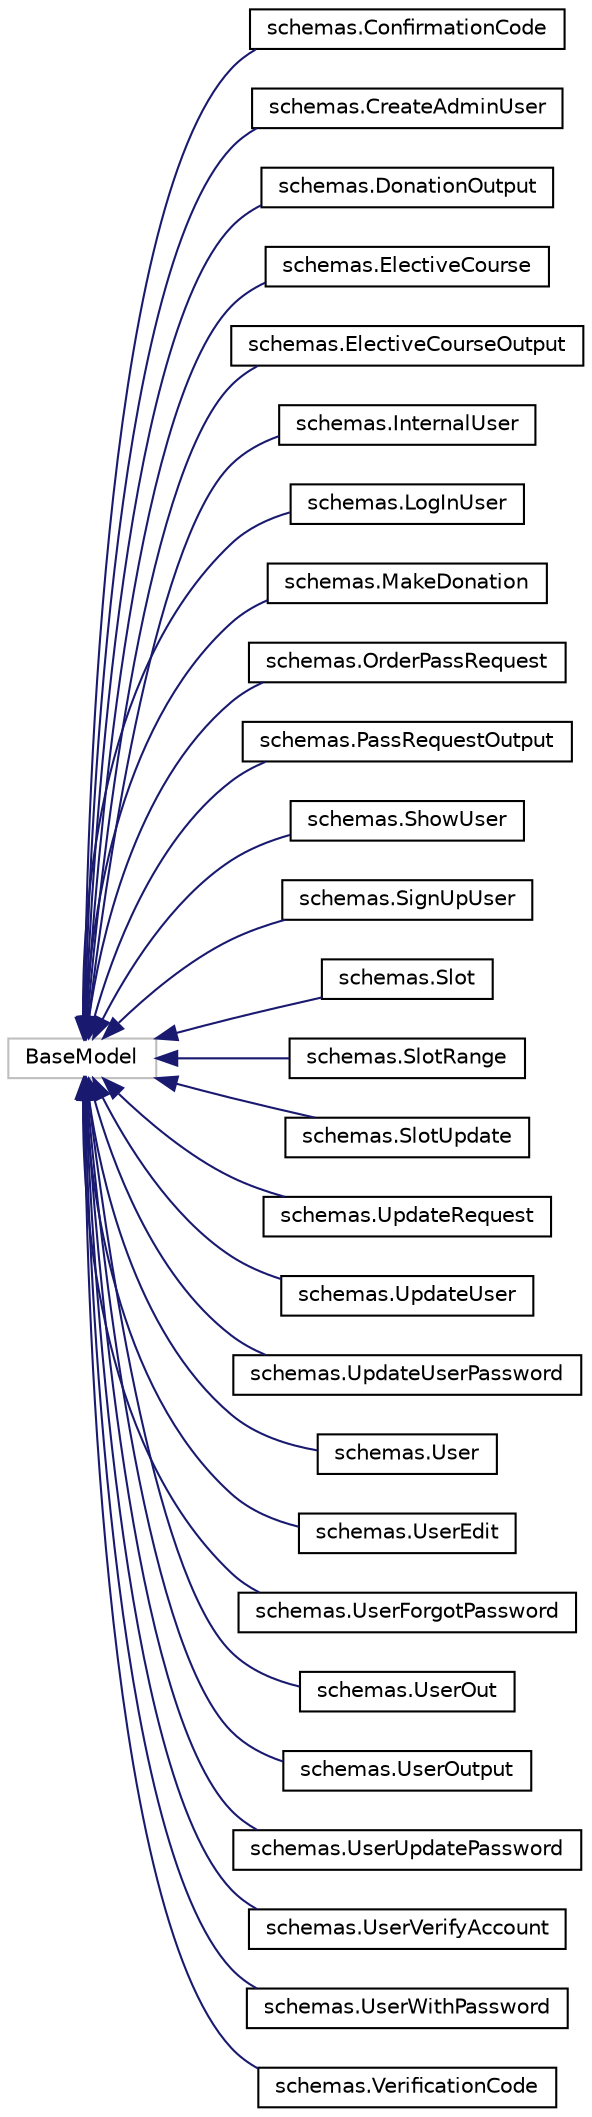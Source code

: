 digraph "Graphical Class Hierarchy"
{
 // LATEX_PDF_SIZE
  edge [fontname="Helvetica",fontsize="10",labelfontname="Helvetica",labelfontsize="10"];
  node [fontname="Helvetica",fontsize="10",shape=record];
  rankdir="LR";
  Node12 [label="BaseModel",height=0.2,width=0.4,color="grey75", fillcolor="white", style="filled",tooltip=" "];
  Node12 -> Node0 [dir="back",color="midnightblue",fontsize="10",style="solid",fontname="Helvetica"];
  Node0 [label="schemas.ConfirmationCode",height=0.2,width=0.4,color="black", fillcolor="white", style="filled",URL="$classschemas_1_1ConfirmationCode.html",tooltip=" "];
  Node12 -> Node14 [dir="back",color="midnightblue",fontsize="10",style="solid",fontname="Helvetica"];
  Node14 [label="schemas.CreateAdminUser",height=0.2,width=0.4,color="black", fillcolor="white", style="filled",URL="$classschemas_1_1CreateAdminUser.html",tooltip=" "];
  Node12 -> Node15 [dir="back",color="midnightblue",fontsize="10",style="solid",fontname="Helvetica"];
  Node15 [label="schemas.DonationOutput",height=0.2,width=0.4,color="black", fillcolor="white", style="filled",URL="$classschemas_1_1DonationOutput.html",tooltip=" "];
  Node12 -> Node16 [dir="back",color="midnightblue",fontsize="10",style="solid",fontname="Helvetica"];
  Node16 [label="schemas.ElectiveCourse",height=0.2,width=0.4,color="black", fillcolor="white", style="filled",URL="$classschemas_1_1ElectiveCourse.html",tooltip=" "];
  Node12 -> Node17 [dir="back",color="midnightblue",fontsize="10",style="solid",fontname="Helvetica"];
  Node17 [label="schemas.ElectiveCourseOutput",height=0.2,width=0.4,color="black", fillcolor="white", style="filled",URL="$classschemas_1_1ElectiveCourseOutput.html",tooltip=" "];
  Node12 -> Node18 [dir="back",color="midnightblue",fontsize="10",style="solid",fontname="Helvetica"];
  Node18 [label="schemas.InternalUser",height=0.2,width=0.4,color="black", fillcolor="white", style="filled",URL="$classschemas_1_1InternalUser.html",tooltip="USER SCHEMAS."];
  Node12 -> Node19 [dir="back",color="midnightblue",fontsize="10",style="solid",fontname="Helvetica"];
  Node19 [label="schemas.LogInUser",height=0.2,width=0.4,color="black", fillcolor="white", style="filled",URL="$classschemas_1_1LogInUser.html",tooltip=" "];
  Node12 -> Node20 [dir="back",color="midnightblue",fontsize="10",style="solid",fontname="Helvetica"];
  Node20 [label="schemas.MakeDonation",height=0.2,width=0.4,color="black", fillcolor="white", style="filled",URL="$classschemas_1_1MakeDonation.html",tooltip=" "];
  Node12 -> Node21 [dir="back",color="midnightblue",fontsize="10",style="solid",fontname="Helvetica"];
  Node21 [label="schemas.OrderPassRequest",height=0.2,width=0.4,color="black", fillcolor="white", style="filled",URL="$classschemas_1_1OrderPassRequest.html",tooltip=" "];
  Node12 -> Node22 [dir="back",color="midnightblue",fontsize="10",style="solid",fontname="Helvetica"];
  Node22 [label="schemas.PassRequestOutput",height=0.2,width=0.4,color="black", fillcolor="white", style="filled",URL="$classschemas_1_1PassRequestOutput.html",tooltip=" "];
  Node12 -> Node23 [dir="back",color="midnightblue",fontsize="10",style="solid",fontname="Helvetica"];
  Node23 [label="schemas.ShowUser",height=0.2,width=0.4,color="black", fillcolor="white", style="filled",URL="$classschemas_1_1ShowUser.html",tooltip=" "];
  Node12 -> Node24 [dir="back",color="midnightblue",fontsize="10",style="solid",fontname="Helvetica"];
  Node24 [label="schemas.SignUpUser",height=0.2,width=0.4,color="black", fillcolor="white", style="filled",URL="$classschemas_1_1SignUpUser.html",tooltip=" "];
  Node12 -> Node25 [dir="back",color="midnightblue",fontsize="10",style="solid",fontname="Helvetica"];
  Node25 [label="schemas.Slot",height=0.2,width=0.4,color="black", fillcolor="white", style="filled",URL="$classschemas_1_1Slot.html",tooltip=" "];
  Node12 -> Node26 [dir="back",color="midnightblue",fontsize="10",style="solid",fontname="Helvetica"];
  Node26 [label="schemas.SlotRange",height=0.2,width=0.4,color="black", fillcolor="white", style="filled",URL="$classschemas_1_1SlotRange.html",tooltip=" "];
  Node12 -> Node27 [dir="back",color="midnightblue",fontsize="10",style="solid",fontname="Helvetica"];
  Node27 [label="schemas.SlotUpdate",height=0.2,width=0.4,color="black", fillcolor="white", style="filled",URL="$classschemas_1_1SlotUpdate.html",tooltip=" "];
  Node12 -> Node28 [dir="back",color="midnightblue",fontsize="10",style="solid",fontname="Helvetica"];
  Node28 [label="schemas.UpdateRequest",height=0.2,width=0.4,color="black", fillcolor="white", style="filled",URL="$classschemas_1_1UpdateRequest.html",tooltip=" "];
  Node12 -> Node29 [dir="back",color="midnightblue",fontsize="10",style="solid",fontname="Helvetica"];
  Node29 [label="schemas.UpdateUser",height=0.2,width=0.4,color="black", fillcolor="white", style="filled",URL="$classschemas_1_1UpdateUser.html",tooltip=" "];
  Node12 -> Node30 [dir="back",color="midnightblue",fontsize="10",style="solid",fontname="Helvetica"];
  Node30 [label="schemas.UpdateUserPassword",height=0.2,width=0.4,color="black", fillcolor="white", style="filled",URL="$classschemas_1_1UpdateUserPassword.html",tooltip=" "];
  Node12 -> Node31 [dir="back",color="midnightblue",fontsize="10",style="solid",fontname="Helvetica"];
  Node31 [label="schemas.User",height=0.2,width=0.4,color="black", fillcolor="white", style="filled",URL="$classschemas_1_1User.html",tooltip=" "];
  Node12 -> Node32 [dir="back",color="midnightblue",fontsize="10",style="solid",fontname="Helvetica"];
  Node32 [label="schemas.UserEdit",height=0.2,width=0.4,color="black", fillcolor="white", style="filled",URL="$classschemas_1_1UserEdit.html",tooltip=" "];
  Node12 -> Node33 [dir="back",color="midnightblue",fontsize="10",style="solid",fontname="Helvetica"];
  Node33 [label="schemas.UserForgotPassword",height=0.2,width=0.4,color="black", fillcolor="white", style="filled",URL="$classschemas_1_1UserForgotPassword.html",tooltip=" "];
  Node12 -> Node34 [dir="back",color="midnightblue",fontsize="10",style="solid",fontname="Helvetica"];
  Node34 [label="schemas.UserOut",height=0.2,width=0.4,color="black", fillcolor="white", style="filled",URL="$classschemas_1_1UserOut.html",tooltip=" "];
  Node12 -> Node35 [dir="back",color="midnightblue",fontsize="10",style="solid",fontname="Helvetica"];
  Node35 [label="schemas.UserOutput",height=0.2,width=0.4,color="black", fillcolor="white", style="filled",URL="$classschemas_1_1UserOutput.html",tooltip=" "];
  Node12 -> Node36 [dir="back",color="midnightblue",fontsize="10",style="solid",fontname="Helvetica"];
  Node36 [label="schemas.UserUpdatePassword",height=0.2,width=0.4,color="black", fillcolor="white", style="filled",URL="$classschemas_1_1UserUpdatePassword.html",tooltip=" "];
  Node12 -> Node37 [dir="back",color="midnightblue",fontsize="10",style="solid",fontname="Helvetica"];
  Node37 [label="schemas.UserVerifyAccount",height=0.2,width=0.4,color="black", fillcolor="white", style="filled",URL="$classschemas_1_1UserVerifyAccount.html",tooltip=" "];
  Node12 -> Node38 [dir="back",color="midnightblue",fontsize="10",style="solid",fontname="Helvetica"];
  Node38 [label="schemas.UserWithPassword",height=0.2,width=0.4,color="black", fillcolor="white", style="filled",URL="$classschemas_1_1UserWithPassword.html",tooltip=" "];
  Node12 -> Node39 [dir="back",color="midnightblue",fontsize="10",style="solid",fontname="Helvetica"];
  Node39 [label="schemas.VerificationCode",height=0.2,width=0.4,color="black", fillcolor="white", style="filled",URL="$classschemas_1_1VerificationCode.html",tooltip=" "];
}

